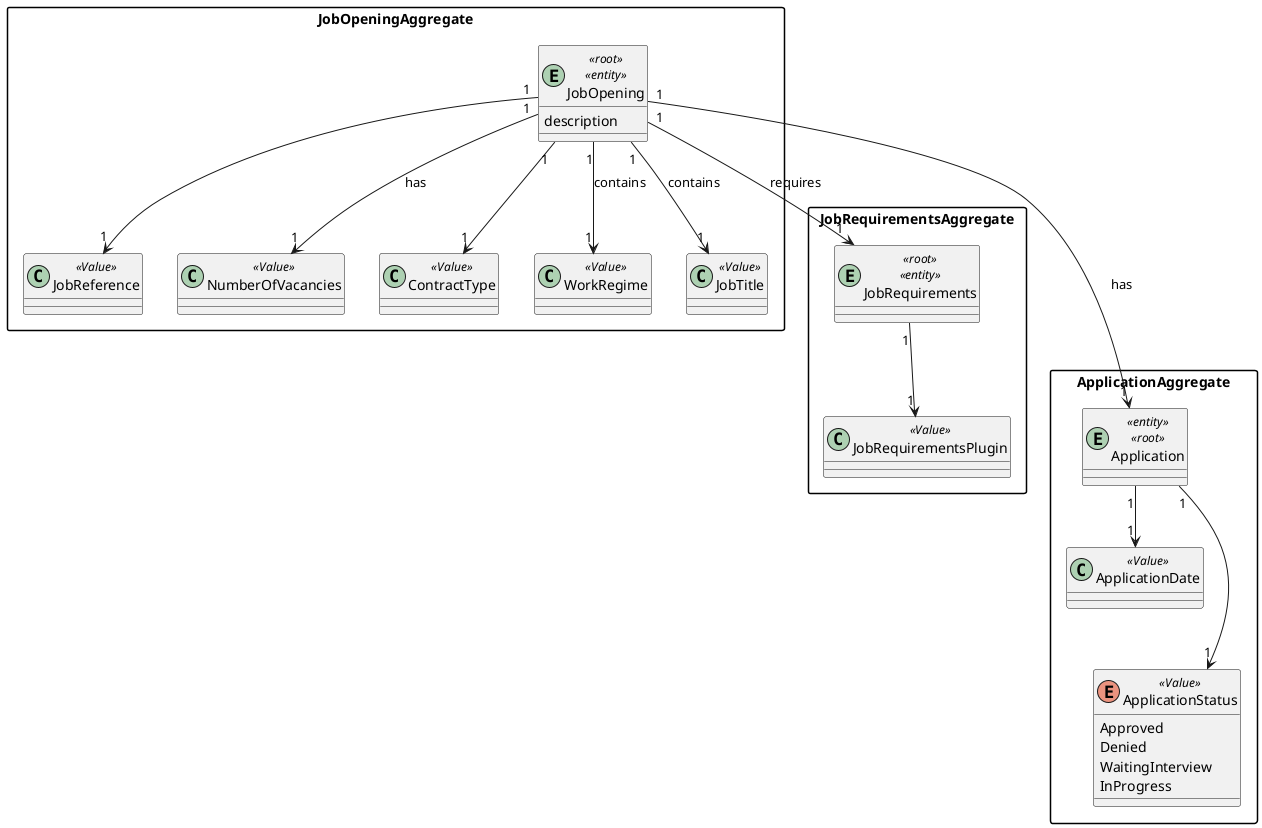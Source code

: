 @startuml

skinparam packageStyle rectangle

package JobOpeningAggregate {
 entity JobOpening <<root>> <<entity>>{
 description
 }

 class JobReference <<Value>> {
 }

 class NumberOfVacancies <<Value>> {
 }

 class ContractType<<Value>> {

 }

 class WorkRegime <<Value>>{

 }

 class JobTitle <<Value>> {
 }
 }

package JobRequirementsAggregate {
entity JobRequirements<<root>> <<entity>> {

     }

     class JobRequirementsPlugin<<Value>> {

     }

  }

'ApplicationAggregate
package ApplicationAggregate {
  entity Application<<entity>> <<root>>  {}

  class ApplicationDate <<Value>> {
  }

  enum ApplicationStatus <<Value>> {
  Approved
  Denied
  WaitingInterview
  InProgress
  }
}

'JobRequirements
JobRequirements "1" --> "1" JobRequirementsPlugin

'JobOpening
JobOpening "1" --> "1" JobTitle : contains
JobOpening "1" --> "1" ContractType
JobOpening "1" --> "1" WorkRegime : contains
JobOpening "1" --> "1" NumberOfVacancies : has
JobOpening "1" --> "1" JobRequirements : requires
JobOpening "1" --> "1"  JobReference



JobOpening "1" ---> "1" Application : has


'Application
Application "1" --> "1" ApplicationDate
Application "1" ---> "1" ApplicationStatus



@enduml